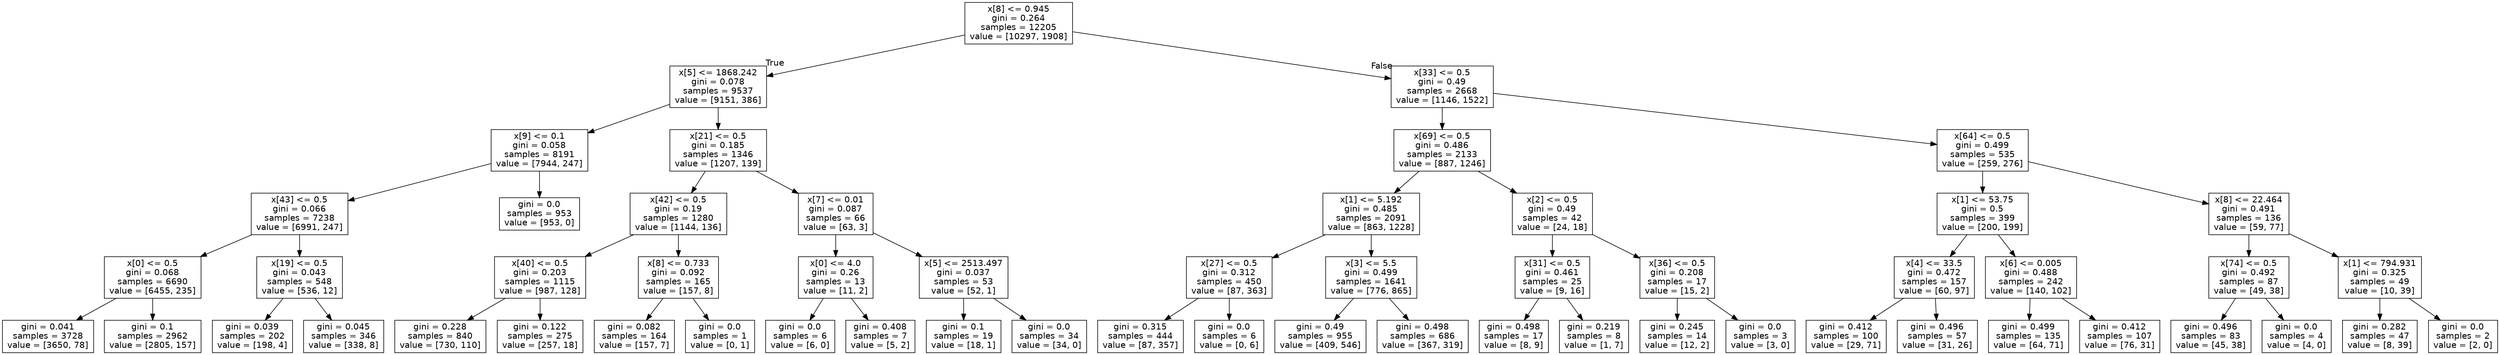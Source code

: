 digraph Tree {
node [shape=box, fontname="helvetica"] ;
edge [fontname="helvetica"] ;
0 [label="x[8] <= 0.945\ngini = 0.264\nsamples = 12205\nvalue = [10297, 1908]"] ;
1 [label="x[5] <= 1868.242\ngini = 0.078\nsamples = 9537\nvalue = [9151, 386]"] ;
0 -> 1 [labeldistance=2.5, labelangle=45, headlabel="True"] ;
2 [label="x[9] <= 0.1\ngini = 0.058\nsamples = 8191\nvalue = [7944, 247]"] ;
1 -> 2 ;
3 [label="x[43] <= 0.5\ngini = 0.066\nsamples = 7238\nvalue = [6991, 247]"] ;
2 -> 3 ;
4 [label="x[0] <= 0.5\ngini = 0.068\nsamples = 6690\nvalue = [6455, 235]"] ;
3 -> 4 ;
5 [label="gini = 0.041\nsamples = 3728\nvalue = [3650, 78]"] ;
4 -> 5 ;
6 [label="gini = 0.1\nsamples = 2962\nvalue = [2805, 157]"] ;
4 -> 6 ;
7 [label="x[19] <= 0.5\ngini = 0.043\nsamples = 548\nvalue = [536, 12]"] ;
3 -> 7 ;
8 [label="gini = 0.039\nsamples = 202\nvalue = [198, 4]"] ;
7 -> 8 ;
9 [label="gini = 0.045\nsamples = 346\nvalue = [338, 8]"] ;
7 -> 9 ;
10 [label="gini = 0.0\nsamples = 953\nvalue = [953, 0]"] ;
2 -> 10 ;
11 [label="x[21] <= 0.5\ngini = 0.185\nsamples = 1346\nvalue = [1207, 139]"] ;
1 -> 11 ;
12 [label="x[42] <= 0.5\ngini = 0.19\nsamples = 1280\nvalue = [1144, 136]"] ;
11 -> 12 ;
13 [label="x[40] <= 0.5\ngini = 0.203\nsamples = 1115\nvalue = [987, 128]"] ;
12 -> 13 ;
14 [label="gini = 0.228\nsamples = 840\nvalue = [730, 110]"] ;
13 -> 14 ;
15 [label="gini = 0.122\nsamples = 275\nvalue = [257, 18]"] ;
13 -> 15 ;
16 [label="x[8] <= 0.733\ngini = 0.092\nsamples = 165\nvalue = [157, 8]"] ;
12 -> 16 ;
17 [label="gini = 0.082\nsamples = 164\nvalue = [157, 7]"] ;
16 -> 17 ;
18 [label="gini = 0.0\nsamples = 1\nvalue = [0, 1]"] ;
16 -> 18 ;
19 [label="x[7] <= 0.01\ngini = 0.087\nsamples = 66\nvalue = [63, 3]"] ;
11 -> 19 ;
20 [label="x[0] <= 4.0\ngini = 0.26\nsamples = 13\nvalue = [11, 2]"] ;
19 -> 20 ;
21 [label="gini = 0.0\nsamples = 6\nvalue = [6, 0]"] ;
20 -> 21 ;
22 [label="gini = 0.408\nsamples = 7\nvalue = [5, 2]"] ;
20 -> 22 ;
23 [label="x[5] <= 2513.497\ngini = 0.037\nsamples = 53\nvalue = [52, 1]"] ;
19 -> 23 ;
24 [label="gini = 0.1\nsamples = 19\nvalue = [18, 1]"] ;
23 -> 24 ;
25 [label="gini = 0.0\nsamples = 34\nvalue = [34, 0]"] ;
23 -> 25 ;
26 [label="x[33] <= 0.5\ngini = 0.49\nsamples = 2668\nvalue = [1146, 1522]"] ;
0 -> 26 [labeldistance=2.5, labelangle=-45, headlabel="False"] ;
27 [label="x[69] <= 0.5\ngini = 0.486\nsamples = 2133\nvalue = [887, 1246]"] ;
26 -> 27 ;
28 [label="x[1] <= 5.192\ngini = 0.485\nsamples = 2091\nvalue = [863, 1228]"] ;
27 -> 28 ;
29 [label="x[27] <= 0.5\ngini = 0.312\nsamples = 450\nvalue = [87, 363]"] ;
28 -> 29 ;
30 [label="gini = 0.315\nsamples = 444\nvalue = [87, 357]"] ;
29 -> 30 ;
31 [label="gini = 0.0\nsamples = 6\nvalue = [0, 6]"] ;
29 -> 31 ;
32 [label="x[3] <= 5.5\ngini = 0.499\nsamples = 1641\nvalue = [776, 865]"] ;
28 -> 32 ;
33 [label="gini = 0.49\nsamples = 955\nvalue = [409, 546]"] ;
32 -> 33 ;
34 [label="gini = 0.498\nsamples = 686\nvalue = [367, 319]"] ;
32 -> 34 ;
35 [label="x[2] <= 0.5\ngini = 0.49\nsamples = 42\nvalue = [24, 18]"] ;
27 -> 35 ;
36 [label="x[31] <= 0.5\ngini = 0.461\nsamples = 25\nvalue = [9, 16]"] ;
35 -> 36 ;
37 [label="gini = 0.498\nsamples = 17\nvalue = [8, 9]"] ;
36 -> 37 ;
38 [label="gini = 0.219\nsamples = 8\nvalue = [1, 7]"] ;
36 -> 38 ;
39 [label="x[36] <= 0.5\ngini = 0.208\nsamples = 17\nvalue = [15, 2]"] ;
35 -> 39 ;
40 [label="gini = 0.245\nsamples = 14\nvalue = [12, 2]"] ;
39 -> 40 ;
41 [label="gini = 0.0\nsamples = 3\nvalue = [3, 0]"] ;
39 -> 41 ;
42 [label="x[64] <= 0.5\ngini = 0.499\nsamples = 535\nvalue = [259, 276]"] ;
26 -> 42 ;
43 [label="x[1] <= 53.75\ngini = 0.5\nsamples = 399\nvalue = [200, 199]"] ;
42 -> 43 ;
44 [label="x[4] <= 33.5\ngini = 0.472\nsamples = 157\nvalue = [60, 97]"] ;
43 -> 44 ;
45 [label="gini = 0.412\nsamples = 100\nvalue = [29, 71]"] ;
44 -> 45 ;
46 [label="gini = 0.496\nsamples = 57\nvalue = [31, 26]"] ;
44 -> 46 ;
47 [label="x[6] <= 0.005\ngini = 0.488\nsamples = 242\nvalue = [140, 102]"] ;
43 -> 47 ;
48 [label="gini = 0.499\nsamples = 135\nvalue = [64, 71]"] ;
47 -> 48 ;
49 [label="gini = 0.412\nsamples = 107\nvalue = [76, 31]"] ;
47 -> 49 ;
50 [label="x[8] <= 22.464\ngini = 0.491\nsamples = 136\nvalue = [59, 77]"] ;
42 -> 50 ;
51 [label="x[74] <= 0.5\ngini = 0.492\nsamples = 87\nvalue = [49, 38]"] ;
50 -> 51 ;
52 [label="gini = 0.496\nsamples = 83\nvalue = [45, 38]"] ;
51 -> 52 ;
53 [label="gini = 0.0\nsamples = 4\nvalue = [4, 0]"] ;
51 -> 53 ;
54 [label="x[1] <= 794.931\ngini = 0.325\nsamples = 49\nvalue = [10, 39]"] ;
50 -> 54 ;
55 [label="gini = 0.282\nsamples = 47\nvalue = [8, 39]"] ;
54 -> 55 ;
56 [label="gini = 0.0\nsamples = 2\nvalue = [2, 0]"] ;
54 -> 56 ;
}